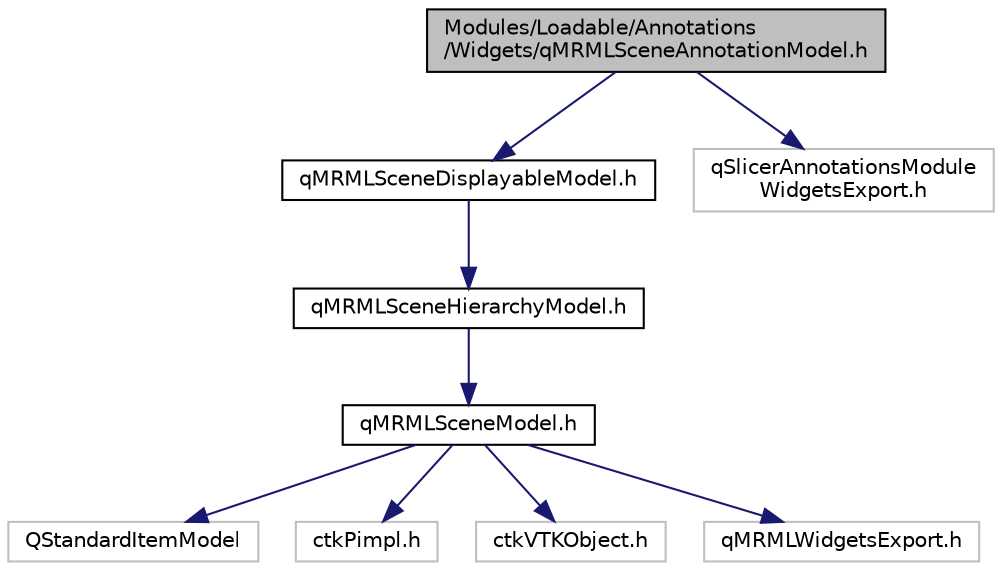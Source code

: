 digraph "Modules/Loadable/Annotations/Widgets/qMRMLSceneAnnotationModel.h"
{
  bgcolor="transparent";
  edge [fontname="Helvetica",fontsize="10",labelfontname="Helvetica",labelfontsize="10"];
  node [fontname="Helvetica",fontsize="10",shape=record];
  Node0 [label="Modules/Loadable/Annotations\l/Widgets/qMRMLSceneAnnotationModel.h",height=0.2,width=0.4,color="black", fillcolor="grey75", style="filled", fontcolor="black"];
  Node0 -> Node1 [color="midnightblue",fontsize="10",style="solid",fontname="Helvetica"];
  Node1 [label="qMRMLSceneDisplayableModel.h",height=0.2,width=0.4,color="black",URL="$qMRMLSceneDisplayableModel_8h.html"];
  Node1 -> Node2 [color="midnightblue",fontsize="10",style="solid",fontname="Helvetica"];
  Node2 [label="qMRMLSceneHierarchyModel.h",height=0.2,width=0.4,color="black",URL="$qMRMLSceneHierarchyModel_8h.html"];
  Node2 -> Node3 [color="midnightblue",fontsize="10",style="solid",fontname="Helvetica"];
  Node3 [label="qMRMLSceneModel.h",height=0.2,width=0.4,color="black",URL="$qMRMLSceneModel_8h.html"];
  Node3 -> Node4 [color="midnightblue",fontsize="10",style="solid",fontname="Helvetica"];
  Node4 [label="QStandardItemModel",height=0.2,width=0.4,color="grey75"];
  Node3 -> Node5 [color="midnightblue",fontsize="10",style="solid",fontname="Helvetica"];
  Node5 [label="ctkPimpl.h",height=0.2,width=0.4,color="grey75"];
  Node3 -> Node6 [color="midnightblue",fontsize="10",style="solid",fontname="Helvetica"];
  Node6 [label="ctkVTKObject.h",height=0.2,width=0.4,color="grey75"];
  Node3 -> Node7 [color="midnightblue",fontsize="10",style="solid",fontname="Helvetica"];
  Node7 [label="qMRMLWidgetsExport.h",height=0.2,width=0.4,color="grey75"];
  Node0 -> Node8 [color="midnightblue",fontsize="10",style="solid",fontname="Helvetica"];
  Node8 [label="qSlicerAnnotationsModule\lWidgetsExport.h",height=0.2,width=0.4,color="grey75"];
}
